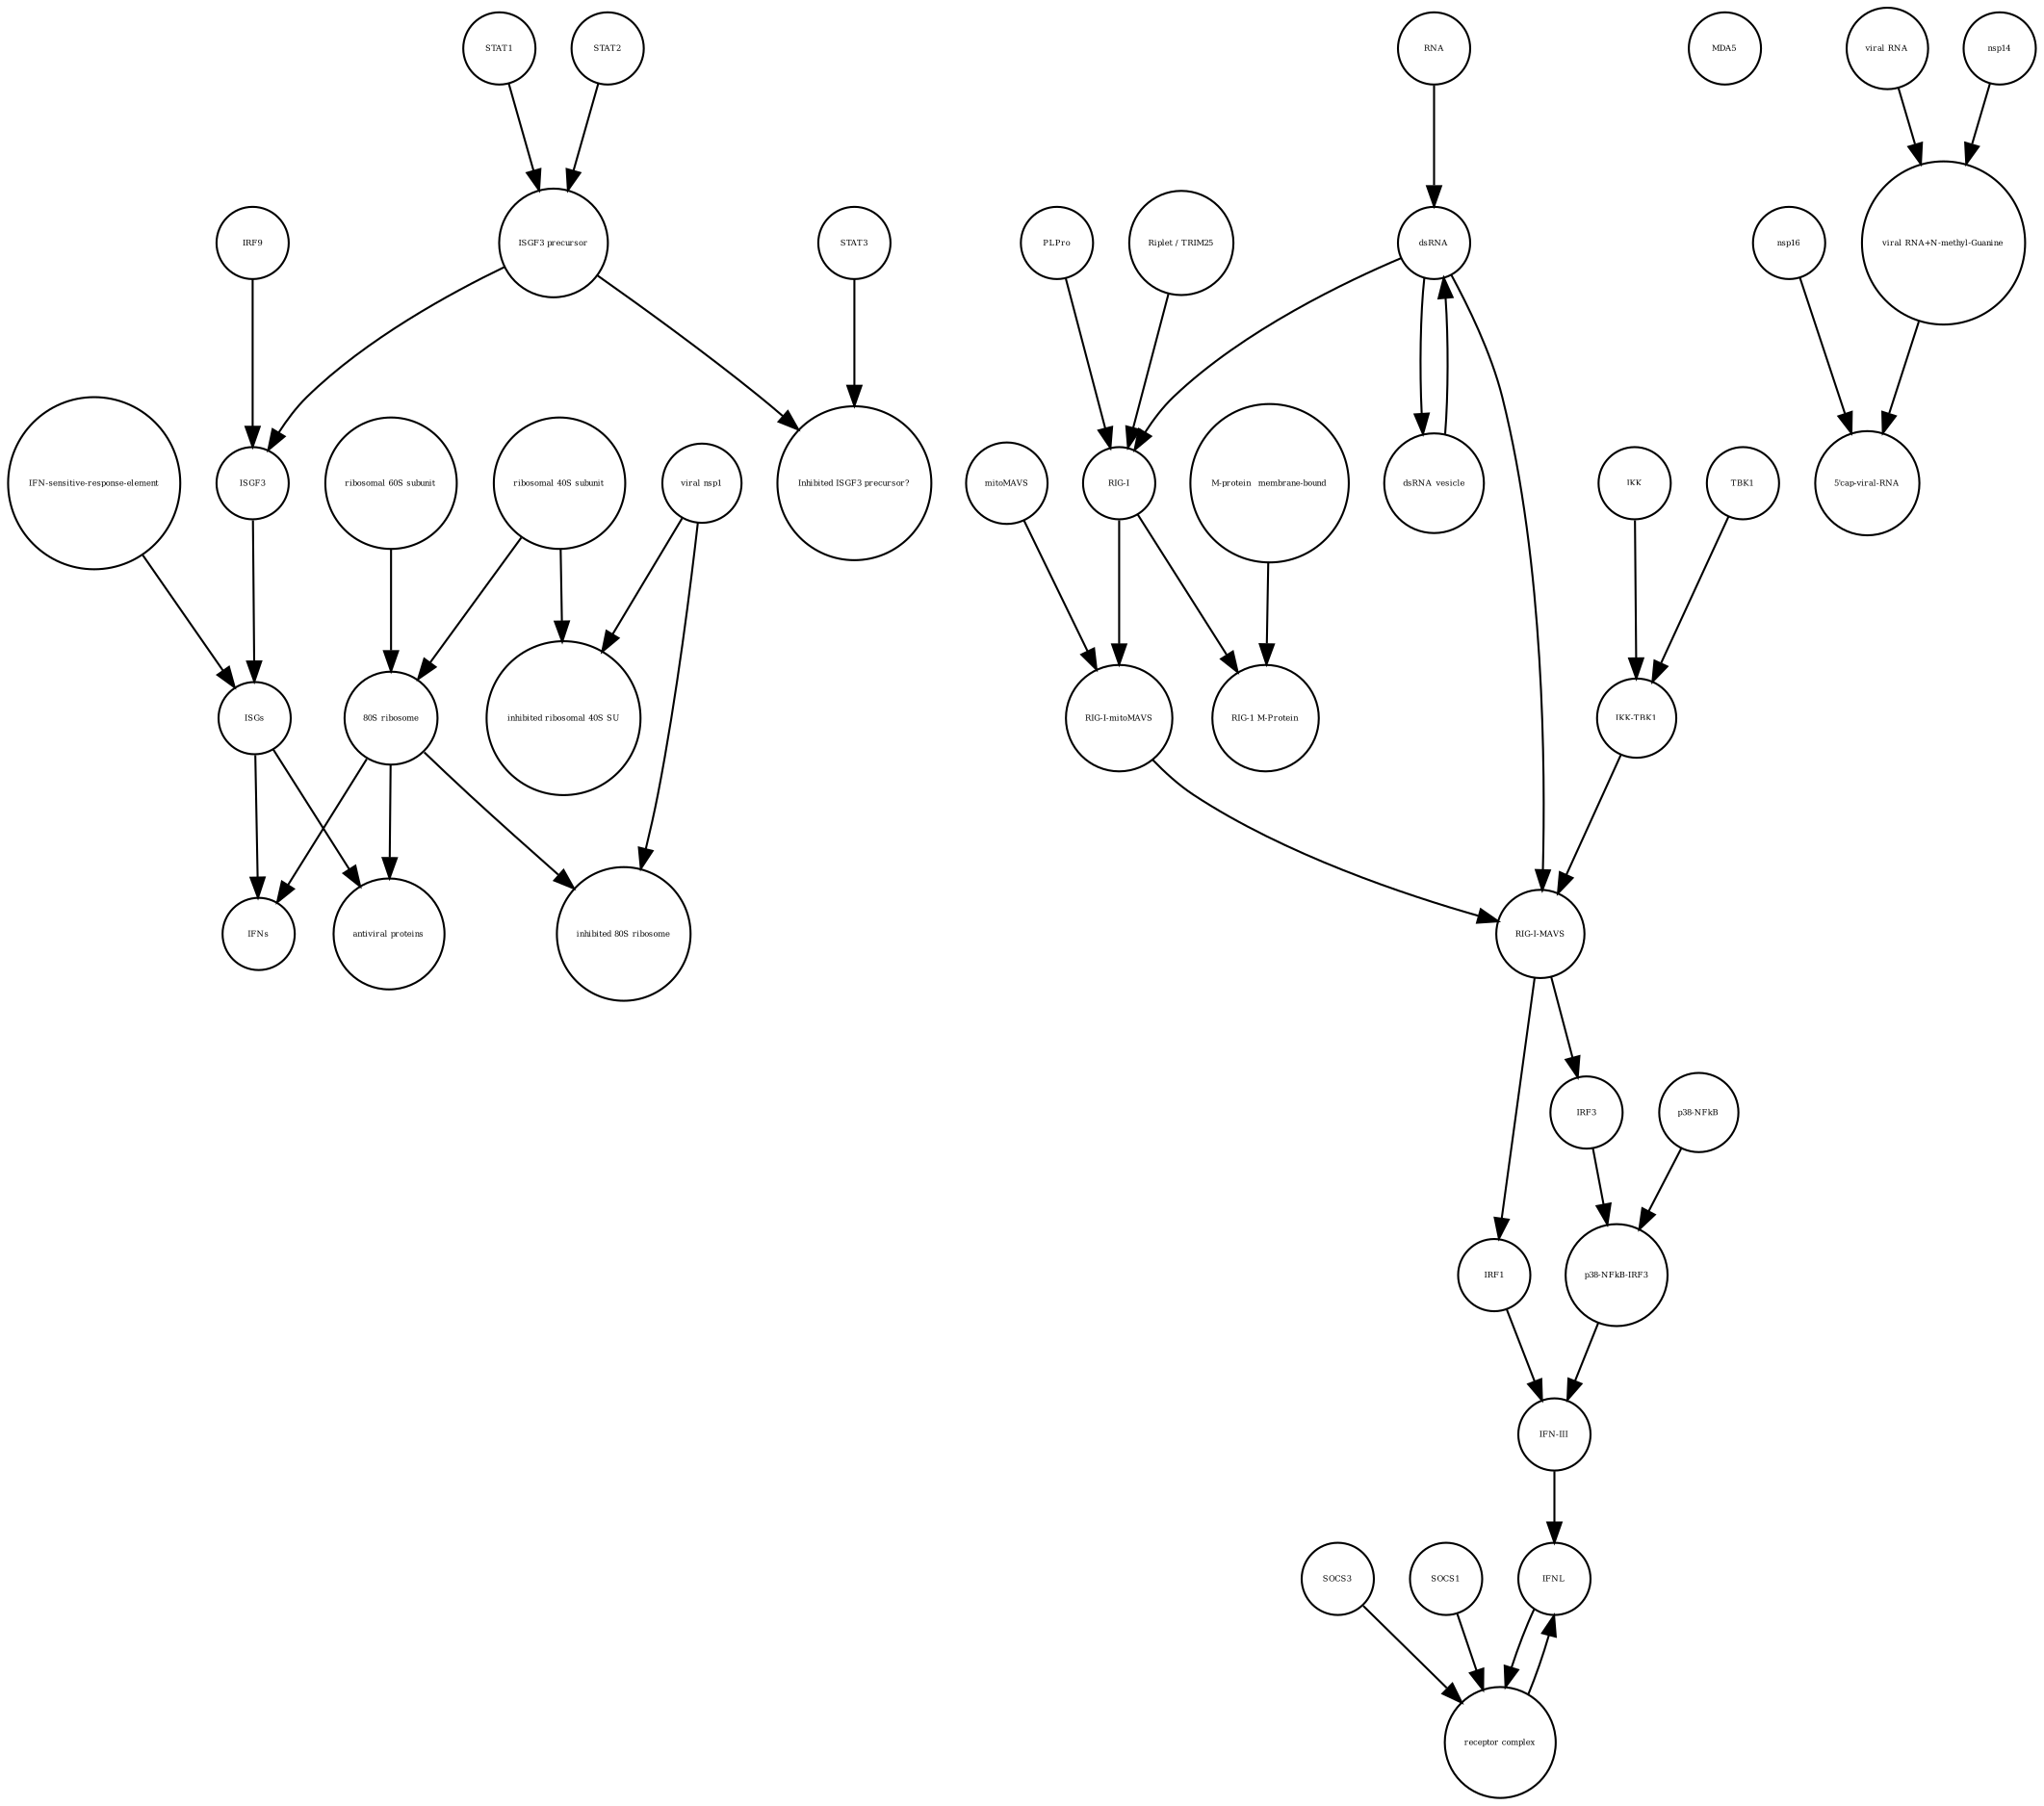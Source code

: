 strict digraph  {
"IFN-sensitive-response-element" [annotation="", bipartite=0, cls="nucleic acid feature", fontsize=4, label="IFN-sensitive-response-element", shape=circle];
IRF1 [annotation="", bipartite=0, cls=macromolecule, fontsize=4, label=IRF1, shape=circle];
"inhibited 80S ribosome" [annotation="", bipartite=0, cls=complex, fontsize=4, label="inhibited 80S ribosome", shape=circle];
STAT1 [annotation="", bipartite=0, cls=macromolecule, fontsize=4, label=STAT1, shape=circle];
MDA5 [annotation="", bipartite=0, cls=macromolecule, fontsize=4, label=MDA5, shape=circle];
mitoMAVS [annotation="", bipartite=0, cls=macromolecule, fontsize=4, label=mitoMAVS, shape=circle];
"antiviral proteins" [annotation="", bipartite=0, cls=macromolecule, fontsize=4, label="antiviral proteins", shape=circle];
PLPro [annotation="", bipartite=0, cls=macromolecule, fontsize=4, label=PLPro, shape=circle];
"IFN-III" [annotation="", bipartite=0, cls=macromolecule, fontsize=4, label="IFN-III", shape=circle];
IFNL [annotation="", bipartite=0, cls=macromolecule, fontsize=4, label=IFNL, shape=circle];
"5'cap-viral-RNA" [annotation="", bipartite=0, cls="nucleic acid feature", fontsize=4, label="5'cap-viral-RNA", shape=circle];
"Inhibited ISGF3 precursor?" [annotation="", bipartite=0, cls=complex, fontsize=4, label="Inhibited ISGF3 precursor?", shape=circle];
SOCS3 [annotation="", bipartite=0, cls=macromolecule, fontsize=4, label=SOCS3, shape=circle];
"RIG-I" [annotation="", bipartite=0, cls=macromolecule, fontsize=4, label="RIG-I", shape=circle];
STAT2 [annotation="", bipartite=0, cls=macromolecule, fontsize=4, label=STAT2, shape=circle];
IRF9 [annotation="", bipartite=0, cls=macromolecule, fontsize=4, label=IRF9, shape=circle];
dsRNA [annotation="", bipartite=0, cls="nucleic acid feature", fontsize=4, label=dsRNA, shape=circle];
IKK [annotation="", bipartite=0, cls=macromolecule, fontsize=4, label=IKK, shape=circle];
IFNs [annotation="", bipartite=0, cls=macromolecule, fontsize=4, label=IFNs, shape=circle];
dsRNA_vesicle [annotation="", bipartite=0, cls="nucleic acid feature", fontsize=4, label=dsRNA_vesicle, shape=circle];
"receptor complex" [annotation="", bipartite=0, cls=complex, fontsize=4, label="receptor complex", shape=circle];
"viral nsp1" [annotation="", bipartite=0, cls=macromolecule, fontsize=4, label="viral nsp1", shape=circle];
"inhibited ribosomal 40S SU" [annotation="urn_miriam_doi_10.1101%2F2020.05.18.102467", bipartite=0, cls=complex, fontsize=4, label="inhibited ribosomal 40S SU", shape=circle];
"ISGF3 precursor" [annotation="", bipartite=0, cls=complex, fontsize=4, label="ISGF3 precursor", shape=circle];
"RIG-I-mitoMAVS" [annotation="", bipartite=0, cls=complex, fontsize=4, label="RIG-I-mitoMAVS", shape=circle];
"Riplet / TRIM25" [annotation="", bipartite=0, cls=macromolecule, fontsize=4, label="Riplet / TRIM25", shape=circle];
"p38-NFkB-IRF3" [annotation="", bipartite=0, cls=complex, fontsize=4, label="p38-NFkB-IRF3", shape=circle];
TBK1 [annotation="", bipartite=0, cls=macromolecule, fontsize=4, label=TBK1, shape=circle];
"IKK-TBK1" [annotation="", bipartite=0, cls=complex, fontsize=4, label="IKK-TBK1", shape=circle];
IRF3 [annotation="", bipartite=0, cls=macromolecule, fontsize=4, label=IRF3, shape=circle];
RNA [annotation="", bipartite=0, cls="nucleic acid feature", fontsize=4, label=RNA, shape=circle];
"ribosomal 40S subunit" [annotation="", bipartite=0, cls=complex, fontsize=4, label="ribosomal 40S subunit", shape=circle];
"RIG-I-MAVS" [annotation="", bipartite=0, cls=complex, fontsize=4, label="RIG-I-MAVS", shape=circle];
ISGF3 [annotation="", bipartite=0, cls=complex, fontsize=4, label=ISGF3, shape=circle];
"viral RNA" [annotation="", bipartite=0, cls="nucleic acid feature", fontsize=4, label="viral RNA", shape=circle];
SOCS1 [annotation="", bipartite=0, cls=macromolecule, fontsize=4, label=SOCS1, shape=circle];
"M-protein_ membrane-bound" [annotation="", bipartite=0, cls=macromolecule, fontsize=4, label="M-protein_ membrane-bound", shape=circle];
"ribosomal 60S subunit" [annotation="", bipartite=0, cls=complex, fontsize=4, label="ribosomal 60S subunit", shape=circle];
nsp14 [annotation="", bipartite=0, cls=macromolecule, fontsize=4, label=nsp14, shape=circle];
nsp16 [annotation="", bipartite=0, cls=macromolecule, fontsize=4, label=nsp16, shape=circle];
STAT3 [annotation="", bipartite=0, cls=macromolecule, fontsize=4, label=STAT3, shape=circle];
"p38-NFkB" [annotation="", bipartite=0, cls=complex, fontsize=4, label="p38-NFkB", shape=circle];
ISGs [annotation="", bipartite=0, cls="nucleic acid feature", fontsize=4, label=ISGs, shape=circle];
"RIG-1 M-Protein" [annotation="", bipartite=0, cls=complex, fontsize=4, label="RIG-1 M-Protein", shape=circle];
"viral RNA+N-methyl-Guanine" [annotation="", bipartite=0, cls="nucleic acid feature", fontsize=4, label="viral RNA+N-methyl-Guanine", shape=circle];
"80S ribosome" [annotation="", bipartite=0, cls=complex, fontsize=4, label="80S ribosome", shape=circle];
"IFN-sensitive-response-element" -> ISGs  [annotation="", interaction_type=production];
IRF1 -> "IFN-III"  [annotation="", interaction_type=stimulation];
STAT1 -> "ISGF3 precursor"  [annotation="", interaction_type=production];
mitoMAVS -> "RIG-I-mitoMAVS"  [annotation="", interaction_type=production];
PLPro -> "RIG-I"  [annotation="", interaction_type=catalysis];
"IFN-III" -> IFNL  [annotation="", interaction_type=production];
IFNL -> "receptor complex"  [annotation="", interaction_type=stimulation];
SOCS3 -> "receptor complex"  [annotation="", interaction_type=production];
"RIG-I" -> "RIG-1 M-Protein"  [annotation="", interaction_type=production];
"RIG-I" -> "RIG-I-mitoMAVS"  [annotation="", interaction_type=production];
STAT2 -> "ISGF3 precursor"  [annotation="", interaction_type=production];
IRF9 -> ISGF3  [annotation="", interaction_type=production];
dsRNA -> dsRNA_vesicle  [annotation="", interaction_type=production];
dsRNA -> "RIG-I-MAVS"  [annotation="", interaction_type="necessary stimulation"];
dsRNA -> "RIG-I"  [annotation="", interaction_type="necessary stimulation"];
IKK -> "IKK-TBK1"  [annotation="", interaction_type=production];
dsRNA_vesicle -> dsRNA  [annotation="", interaction_type=production];
"receptor complex" -> IFNL  [annotation="", interaction_type=production];
"viral nsp1" -> "inhibited ribosomal 40S SU"  [annotation="", interaction_type=production];
"viral nsp1" -> "inhibited 80S ribosome"  [annotation="", interaction_type=production];
"ISGF3 precursor" -> ISGF3  [annotation="", interaction_type=production];
"ISGF3 precursor" -> "Inhibited ISGF3 precursor?"  [annotation="", interaction_type=production];
"RIG-I-mitoMAVS" -> "RIG-I-MAVS"  [annotation="", interaction_type=production];
"Riplet / TRIM25" -> "RIG-I"  [annotation="", interaction_type=catalysis];
"p38-NFkB-IRF3" -> "IFN-III"  [annotation="", interaction_type=stimulation];
TBK1 -> "IKK-TBK1"  [annotation="", interaction_type=production];
"IKK-TBK1" -> "RIG-I-MAVS"  [annotation="", interaction_type=production];
IRF3 -> "p38-NFkB-IRF3"  [annotation="", interaction_type=production];
RNA -> dsRNA  [annotation="", interaction_type=production];
"ribosomal 40S subunit" -> "80S ribosome"  [annotation="", interaction_type=production];
"ribosomal 40S subunit" -> "inhibited ribosomal 40S SU"  [annotation="", interaction_type=production];
"RIG-I-MAVS" -> IRF1  [annotation="", interaction_type=catalysis];
"RIG-I-MAVS" -> IRF3  [annotation="", interaction_type=stimulation];
ISGF3 -> ISGs  [annotation="", interaction_type="necessary stimulation"];
"viral RNA" -> "viral RNA+N-methyl-Guanine"  [annotation="", interaction_type=production];
SOCS1 -> "receptor complex"  [annotation="", interaction_type=production];
"M-protein_ membrane-bound" -> "RIG-1 M-Protein"  [annotation="", interaction_type=production];
"ribosomal 60S subunit" -> "80S ribosome"  [annotation="", interaction_type=production];
nsp14 -> "viral RNA+N-methyl-Guanine"  [annotation="", interaction_type=catalysis];
nsp16 -> "5'cap-viral-RNA"  [annotation="urn_miriam_doi_10.1016%2Fj.chom.2020.05.008", interaction_type=catalysis];
STAT3 -> "Inhibited ISGF3 precursor?"  [annotation="", interaction_type=production];
"p38-NFkB" -> "p38-NFkB-IRF3"  [annotation="", interaction_type=production];
ISGs -> "antiviral proteins"  [annotation="", interaction_type=production];
ISGs -> IFNs  [annotation="", interaction_type=production];
"viral RNA+N-methyl-Guanine" -> "5'cap-viral-RNA"  [annotation="", interaction_type=production];
"80S ribosome" -> "antiviral proteins"  [annotation="", interaction_type=catalysis];
"80S ribosome" -> IFNs  [annotation="", interaction_type=catalysis];
"80S ribosome" -> "inhibited 80S ribosome"  [annotation="", interaction_type=production];
}
